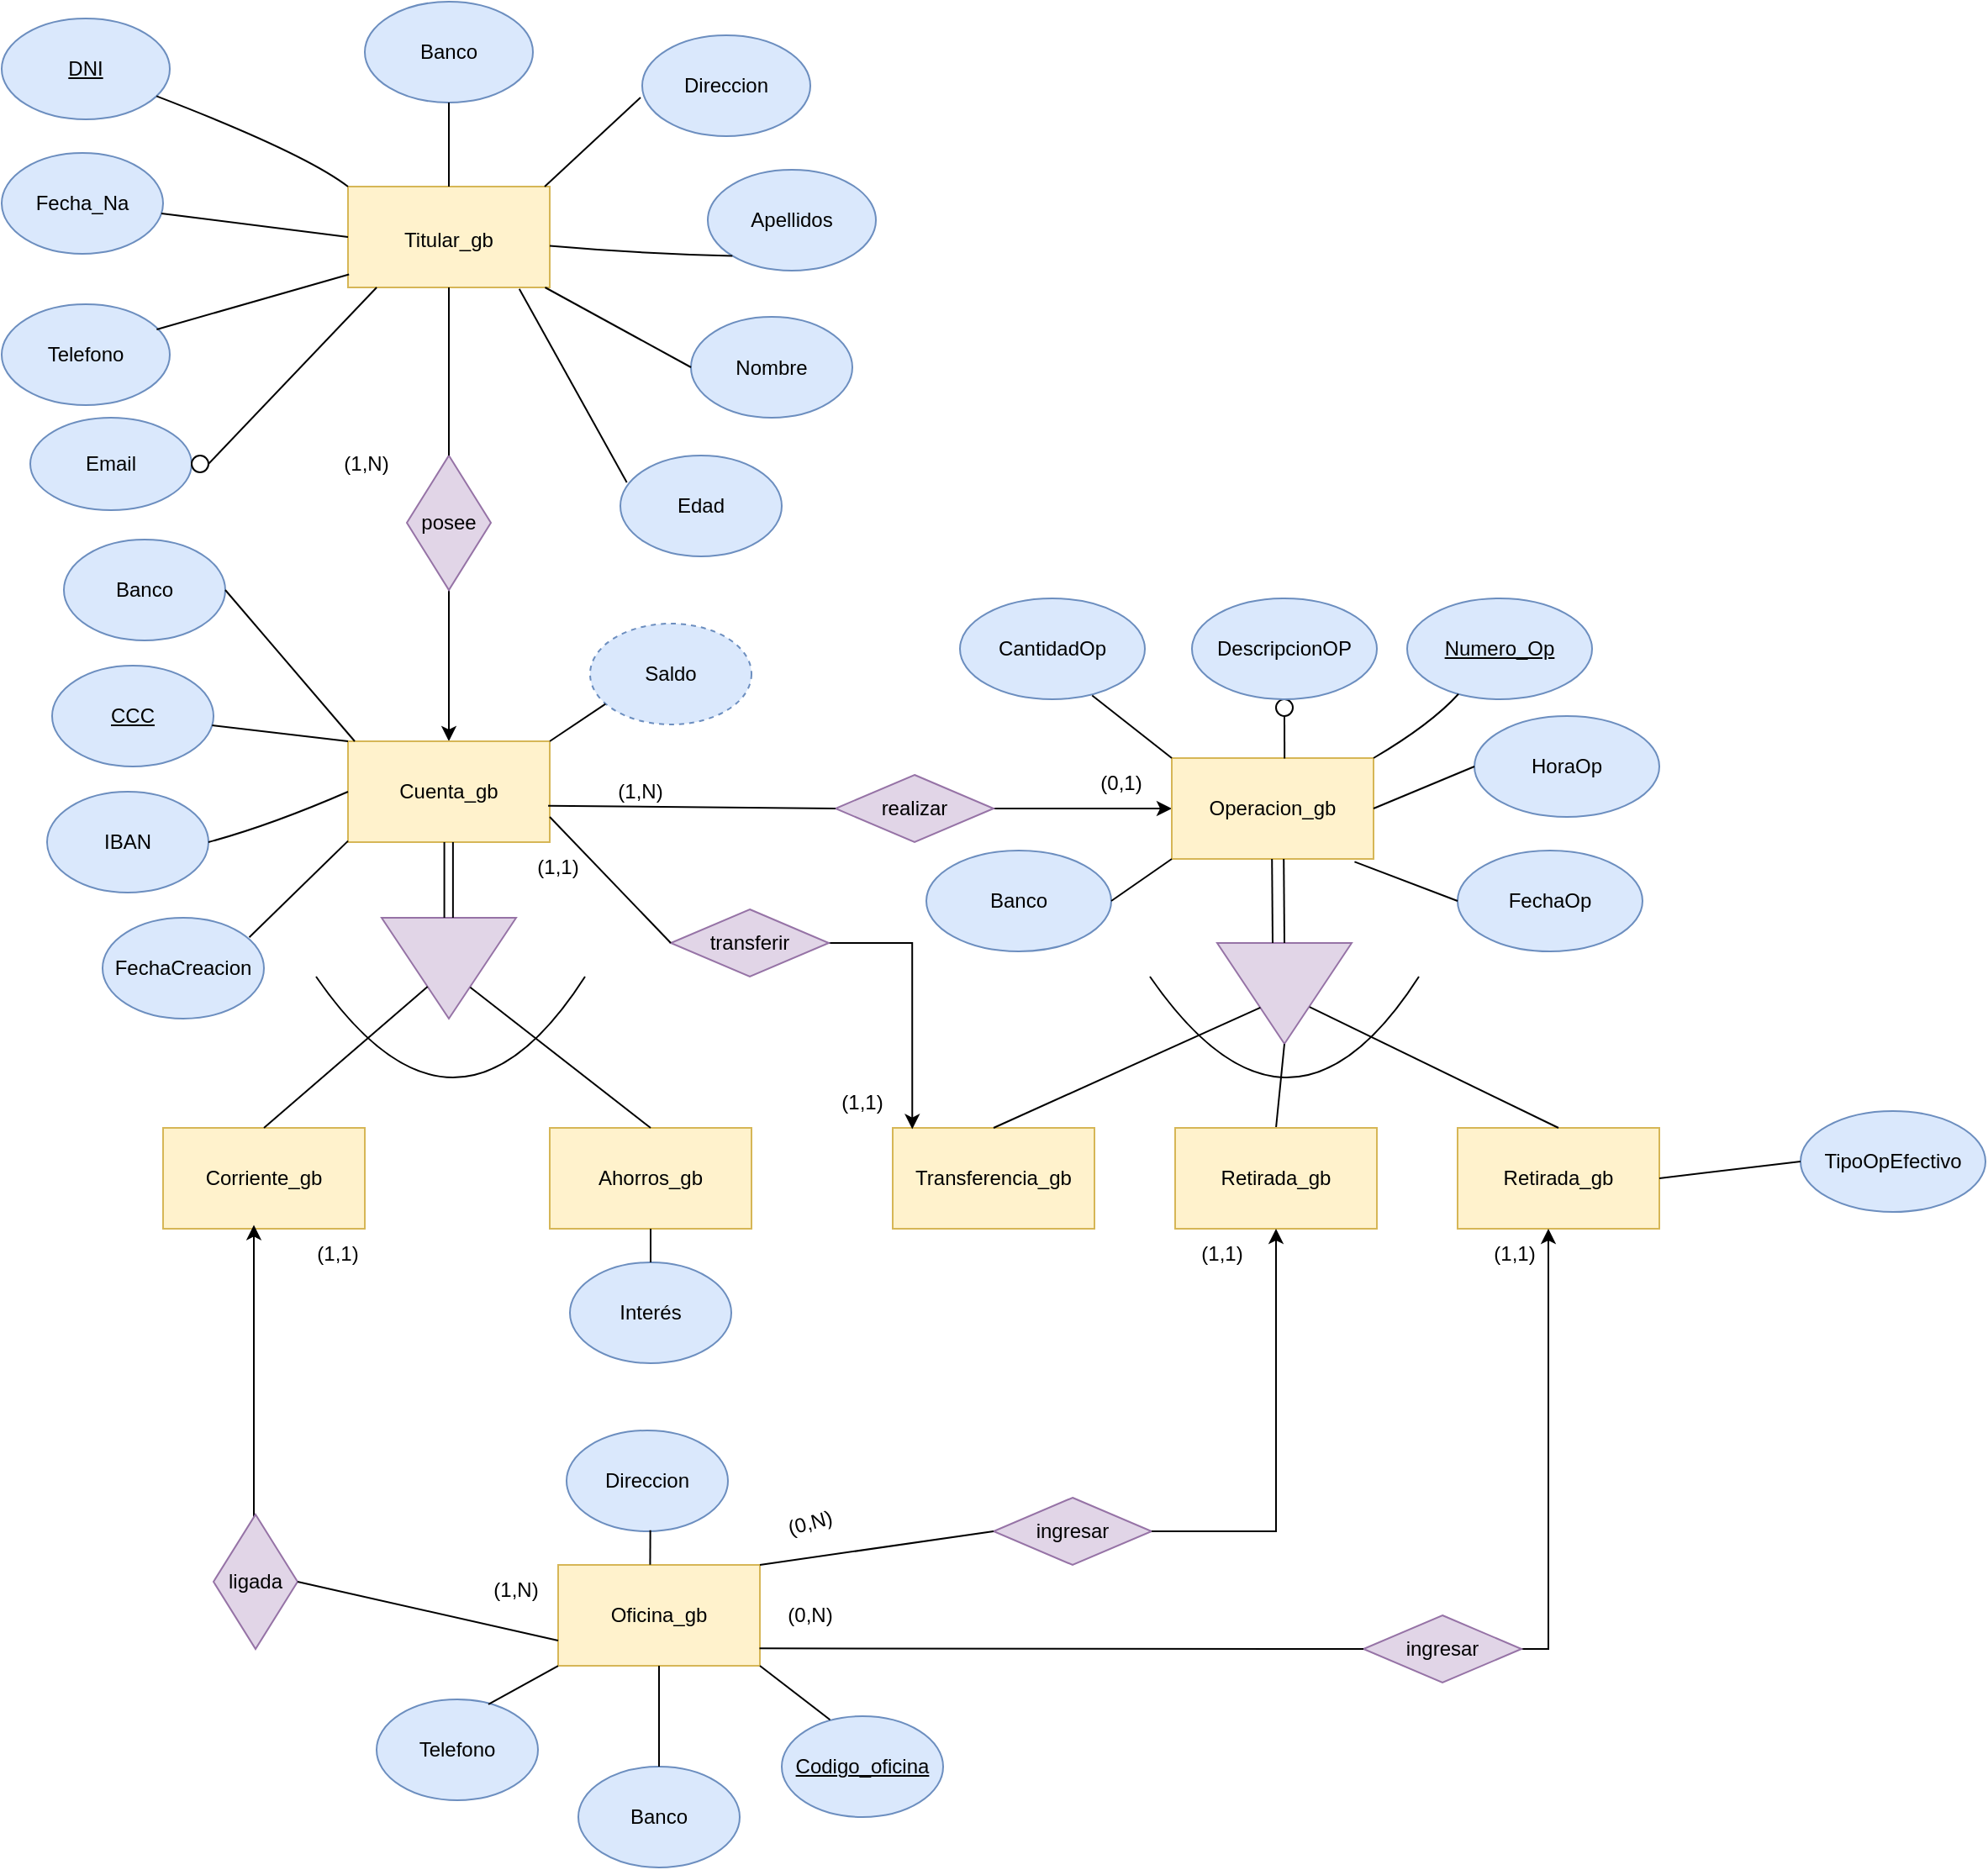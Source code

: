 <mxfile version="24.2.2" type="google">
  <diagram name="Página-1" id="1pW0JB8cZRai4Zzz81NT">
    <mxGraphModel grid="1" page="1" gridSize="10" guides="1" tooltips="1" connect="1" arrows="1" fold="1" pageScale="1" pageWidth="827" pageHeight="1169" math="0" shadow="0">
      <root>
        <mxCell id="0" />
        <mxCell id="1" parent="0" />
        <mxCell id="bKr06q9Ef_WUkyZHdANg-2" value="&lt;u&gt;DNI&lt;/u&gt;" style="ellipse;whiteSpace=wrap;html=1;fillColor=#dae8fc;strokeColor=#6c8ebf;" vertex="1" parent="1">
          <mxGeometry x="60" y="60" width="100" height="60" as="geometry" />
        </mxCell>
        <mxCell id="bKr06q9Ef_WUkyZHdANg-3" value="Nombre" style="ellipse;whiteSpace=wrap;html=1;fillColor=#dae8fc;strokeColor=#6c8ebf;" vertex="1" parent="1">
          <mxGeometry x="470" y="237.5" width="96" height="60" as="geometry" />
        </mxCell>
        <mxCell id="rvIpFxCoz5k588iJFZS7-1" value="&lt;font style=&quot;font-size: 12px;&quot;&gt;Titular_gb&lt;/font&gt;" style="rounded=0;whiteSpace=wrap;html=1;fontSize=16;fillColor=#fff2cc;strokeColor=#d6b656;" vertex="1" parent="1">
          <mxGeometry x="266" y="160" width="120" height="60" as="geometry" />
        </mxCell>
        <mxCell id="rvIpFxCoz5k588iJFZS7-2" value="Fecha_Na" style="ellipse;whiteSpace=wrap;html=1;fillColor=#dae8fc;strokeColor=#6c8ebf;" vertex="1" parent="1">
          <mxGeometry x="60" y="140" width="96" height="60" as="geometry" />
        </mxCell>
        <mxCell id="rvIpFxCoz5k588iJFZS7-7" value="" style="endArrow=none;html=1;rounded=0;fontSize=12;curved=1;startSize=8;endSize=8;exitX=0;exitY=0;exitDx=0;exitDy=0;" edge="1" parent="1" source="rvIpFxCoz5k588iJFZS7-1" target="bKr06q9Ef_WUkyZHdANg-2">
          <mxGeometry width="50" height="50" relative="1" as="geometry">
            <mxPoint x="226" y="230" as="sourcePoint" />
            <mxPoint x="276" y="180" as="targetPoint" />
            <Array as="points">
              <mxPoint x="240" y="140" />
            </Array>
          </mxGeometry>
        </mxCell>
        <mxCell id="rvIpFxCoz5k588iJFZS7-9" value="" style="endArrow=none;html=1;rounded=0;fontSize=12;curved=1;startSize=8;endSize=8;exitX=0.977;exitY=1;exitDx=0;exitDy=0;entryX=0;entryY=0.5;entryDx=0;entryDy=0;exitPerimeter=0;" edge="1" parent="1" source="rvIpFxCoz5k588iJFZS7-1" target="bKr06q9Ef_WUkyZHdANg-3">
          <mxGeometry width="50" height="50" relative="1" as="geometry">
            <mxPoint x="226" y="230" as="sourcePoint" />
            <mxPoint x="276" y="180" as="targetPoint" />
          </mxGeometry>
        </mxCell>
        <mxCell id="rvIpFxCoz5k588iJFZS7-11" value="" style="endArrow=none;html=1;rounded=0;fontSize=12;curved=1;startSize=8;endSize=8;entryX=0;entryY=0.5;entryDx=0;entryDy=0;" edge="1" parent="1" source="rvIpFxCoz5k588iJFZS7-2" target="rvIpFxCoz5k588iJFZS7-1">
          <mxGeometry width="50" height="50" relative="1" as="geometry">
            <mxPoint x="226" y="230" as="sourcePoint" />
            <mxPoint x="276" y="180" as="targetPoint" />
          </mxGeometry>
        </mxCell>
        <mxCell id="rvIpFxCoz5k588iJFZS7-12" value="Telefono" style="ellipse;whiteSpace=wrap;html=1;fillColor=#dae8fc;strokeColor=#6c8ebf;" vertex="1" parent="1">
          <mxGeometry x="60" y="230" width="100" height="60" as="geometry" />
        </mxCell>
        <mxCell id="qpV3_4GGugtIB20aFJir-35" value="" style="edgeStyle=orthogonalEdgeStyle;rounded=0;orthogonalLoop=1;jettySize=auto;html=1;" edge="1" parent="1" source="bKr06q9Ef_WUkyZHdANg-11" target="bKr06q9Ef_WUkyZHdANg-14">
          <mxGeometry relative="1" as="geometry" />
        </mxCell>
        <mxCell id="bKr06q9Ef_WUkyZHdANg-11" value="posee" style="rhombus;whiteSpace=wrap;html=1;fillColor=#e1d5e7;strokeColor=#9673a6;" vertex="1" parent="1">
          <mxGeometry x="301" y="320" width="50" height="80" as="geometry" />
        </mxCell>
        <mxCell id="rvIpFxCoz5k588iJFZS7-14" value="" style="endArrow=none;html=1;rounded=0;fontSize=12;curved=1;startSize=8;endSize=8;entryX=0.5;entryY=1;entryDx=0;entryDy=0;exitX=0.5;exitY=0;exitDx=0;exitDy=0;" edge="1" parent="1" source="bKr06q9Ef_WUkyZHdANg-11" target="rvIpFxCoz5k588iJFZS7-1">
          <mxGeometry width="50" height="50" relative="1" as="geometry">
            <mxPoint x="276" y="305" as="sourcePoint" />
            <mxPoint x="326" y="255" as="targetPoint" />
          </mxGeometry>
        </mxCell>
        <mxCell id="bKr06q9Ef_WUkyZHdANg-13" value="(1,N)" style="text;html=1;strokeColor=none;fillColor=none;align=center;verticalAlign=middle;whiteSpace=wrap;rounded=0;" vertex="1" parent="1">
          <mxGeometry x="247" y="310" width="60" height="30" as="geometry" />
        </mxCell>
        <mxCell id="rvIpFxCoz5k588iJFZS7-15" value="" style="endArrow=none;html=1;rounded=0;fontSize=12;curved=1;startSize=8;endSize=8;entryX=0.922;entryY=0.25;entryDx=0;entryDy=0;exitX=0.005;exitY=0.871;exitDx=0;exitDy=0;entryPerimeter=0;exitPerimeter=0;" edge="1" parent="1" source="rvIpFxCoz5k588iJFZS7-1" target="rvIpFxCoz5k588iJFZS7-12">
          <mxGeometry width="50" height="50" relative="1" as="geometry">
            <mxPoint x="296" y="200" as="sourcePoint" />
            <mxPoint x="346" y="150" as="targetPoint" />
          </mxGeometry>
        </mxCell>
        <mxCell id="bKr06q9Ef_WUkyZHdANg-14" value="Cuenta_gb" style="rounded=0;whiteSpace=wrap;html=1;fillColor=#fff2cc;strokeColor=#d6b656;" vertex="1" parent="1">
          <mxGeometry x="266" y="490" width="120" height="60" as="geometry" />
        </mxCell>
        <mxCell id="bKr06q9Ef_WUkyZHdANg-21" value="FechaCreacion" style="ellipse;whiteSpace=wrap;html=1;fillColor=#dae8fc;strokeColor=#6c8ebf;" vertex="1" parent="1">
          <mxGeometry x="120" y="595" width="96" height="60" as="geometry" />
        </mxCell>
        <mxCell id="bKr06q9Ef_WUkyZHdANg-22" value="&lt;u&gt;CCC&lt;/u&gt;" style="ellipse;whiteSpace=wrap;html=1;fillColor=#dae8fc;strokeColor=#6c8ebf;" vertex="1" parent="1">
          <mxGeometry x="90" y="445" width="96" height="60" as="geometry" />
        </mxCell>
        <mxCell id="bKr06q9Ef_WUkyZHdANg-24" value="Saldo" style="ellipse;whiteSpace=wrap;html=1;fillColor=#dae8fc;strokeColor=#6c8ebf;dashed=1;" vertex="1" parent="1">
          <mxGeometry x="410" y="420" width="96" height="60" as="geometry" />
        </mxCell>
        <mxCell id="bKr06q9Ef_WUkyZHdANg-26" value="" style="endArrow=none;html=1;rounded=0;fontSize=12;curved=1;startSize=8;endSize=8;exitX=0;exitY=0;exitDx=0;exitDy=0;" edge="1" parent="1" source="bKr06q9Ef_WUkyZHdANg-14" target="bKr06q9Ef_WUkyZHdANg-22">
          <mxGeometry width="50" height="50" relative="1" as="geometry">
            <mxPoint x="243.0" y="500" as="sourcePoint" />
            <mxPoint x="204" y="470" as="targetPoint" />
          </mxGeometry>
        </mxCell>
        <mxCell id="bKr06q9Ef_WUkyZHdANg-27" value="" style="endArrow=none;html=1;rounded=0;fontSize=12;curved=1;startSize=8;endSize=8;exitX=0;exitY=0.5;exitDx=0;exitDy=0;entryX=0.909;entryY=0.193;entryDx=0;entryDy=0;entryPerimeter=0;" edge="1" parent="1" target="bKr06q9Ef_WUkyZHdANg-21">
          <mxGeometry width="50" height="50" relative="1" as="geometry">
            <mxPoint x="266" y="549.31" as="sourcePoint" />
            <mxPoint x="216" y="570" as="targetPoint" />
          </mxGeometry>
        </mxCell>
        <mxCell id="bKr06q9Ef_WUkyZHdANg-31" value="" style="endArrow=none;html=1;rounded=0;fontSize=12;curved=1;startSize=8;endSize=8;entryX=0.095;entryY=0.797;entryDx=0;entryDy=0;exitX=1;exitY=0;exitDx=0;exitDy=0;entryPerimeter=0;" edge="1" parent="1" source="bKr06q9Ef_WUkyZHdANg-14" target="bKr06q9Ef_WUkyZHdANg-24">
          <mxGeometry width="50" height="50" relative="1" as="geometry">
            <mxPoint x="383" y="500" as="sourcePoint" />
            <mxPoint x="400" y="451" as="targetPoint" />
          </mxGeometry>
        </mxCell>
        <mxCell id="bKr06q9Ef_WUkyZHdANg-34" value="" style="triangle;whiteSpace=wrap;html=1;rotation=90;fillColor=#e1d5e7;strokeColor=#9673a6;" vertex="1" parent="1">
          <mxGeometry x="296" y="585" width="60" height="80" as="geometry" />
        </mxCell>
        <mxCell id="bKr06q9Ef_WUkyZHdANg-35" value="" style="endArrow=none;html=1;rounded=0;fontSize=12;curved=1;startSize=8;endSize=8;entryX=0;entryY=0.5;entryDx=0;entryDy=0;exitX=0.5;exitY=1;exitDx=0;exitDy=0;" edge="1" parent="1">
          <mxGeometry width="50" height="50" relative="1" as="geometry">
            <mxPoint x="323.29" y="550" as="sourcePoint" />
            <mxPoint x="323.29" y="595.0" as="targetPoint" />
          </mxGeometry>
        </mxCell>
        <mxCell id="rvIpFxCoz5k588iJFZS7-24" value="" style="endArrow=none;html=1;rounded=0;fontSize=12;curved=1;startSize=8;endSize=8;" edge="1" parent="1">
          <mxGeometry relative="1" as="geometry">
            <mxPoint x="247" y="630" as="sourcePoint" />
            <mxPoint x="407" y="630" as="targetPoint" />
            <Array as="points">
              <mxPoint x="330" y="750" />
            </Array>
          </mxGeometry>
        </mxCell>
        <mxCell id="rvIpFxCoz5k588iJFZS7-26" value="Ahorros_gb" style="rounded=0;whiteSpace=wrap;html=1;fillColor=#fff2cc;strokeColor=#d6b656;" vertex="1" parent="1">
          <mxGeometry x="386" y="720" width="120" height="60" as="geometry" />
        </mxCell>
        <mxCell id="rvIpFxCoz5k588iJFZS7-27" value="Corriente_gb" style="rounded=0;whiteSpace=wrap;html=1;fillColor=#fff2cc;strokeColor=#d6b656;" vertex="1" parent="1">
          <mxGeometry x="156" y="720" width="120" height="60" as="geometry" />
        </mxCell>
        <mxCell id="rvIpFxCoz5k588iJFZS7-29" value="" style="endArrow=none;html=1;rounded=0;fontSize=12;curved=1;startSize=8;endSize=8;entryX=0.69;entryY=0.341;entryDx=0;entryDy=0;entryPerimeter=0;exitX=0.5;exitY=0;exitDx=0;exitDy=0;" edge="1" parent="1" source="rvIpFxCoz5k588iJFZS7-26" target="bKr06q9Ef_WUkyZHdANg-34">
          <mxGeometry width="50" height="50" relative="1" as="geometry">
            <mxPoint x="326" y="830" as="sourcePoint" />
            <mxPoint x="376" y="780" as="targetPoint" />
          </mxGeometry>
        </mxCell>
        <mxCell id="zfHz6UxXhRjmonSqy_AR-10" style="edgeStyle=orthogonalEdgeStyle;rounded=0;orthogonalLoop=1;jettySize=auto;html=1;exitX=1;exitY=0.5;exitDx=0;exitDy=0;" edge="1" parent="1" source="zfHz6UxXhRjmonSqy_AR-1" target="zfHz6UxXhRjmonSqy_AR-3">
          <mxGeometry relative="1" as="geometry" />
        </mxCell>
        <mxCell id="zfHz6UxXhRjmonSqy_AR-1" value="realizar" style="rhombus;whiteSpace=wrap;html=1;fillColor=#e1d5e7;strokeColor=#9673a6;rotation=0;" vertex="1" parent="1">
          <mxGeometry x="556" y="510" width="94" height="40" as="geometry" />
        </mxCell>
        <mxCell id="zfHz6UxXhRjmonSqy_AR-2" value="" style="endArrow=none;html=1;rounded=0;fontSize=12;curved=1;startSize=8;endSize=8;entryX=0;entryY=0.5;entryDx=0;entryDy=0;exitX=0.992;exitY=0.639;exitDx=0;exitDy=0;exitPerimeter=0;" edge="1" parent="1" source="bKr06q9Ef_WUkyZHdANg-14" target="zfHz6UxXhRjmonSqy_AR-1">
          <mxGeometry width="50" height="50" relative="1" as="geometry">
            <mxPoint x="396" y="530" as="sourcePoint" />
            <mxPoint x="456" y="470" as="targetPoint" />
          </mxGeometry>
        </mxCell>
        <mxCell id="zfHz6UxXhRjmonSqy_AR-3" value="Operacion_gb" style="rounded=0;whiteSpace=wrap;html=1;fillColor=#fff2cc;strokeColor=#d6b656;" vertex="1" parent="1">
          <mxGeometry x="756" y="500" width="120" height="60" as="geometry" />
        </mxCell>
        <mxCell id="rvIpFxCoz5k588iJFZS7-32" value="" style="endArrow=none;html=1;rounded=0;fontSize=12;curved=1;startSize=8;endSize=8;exitX=0;exitY=0.5;exitDx=0;exitDy=0;" edge="1" parent="1">
          <mxGeometry width="50" height="50" relative="1" as="geometry">
            <mxPoint x="328.44" y="595.0" as="sourcePoint" />
            <mxPoint x="328.44" y="550" as="targetPoint" />
          </mxGeometry>
        </mxCell>
        <mxCell id="zfHz6UxXhRjmonSqy_AR-8" value="(1,N)" style="text;html=1;strokeColor=none;fillColor=none;align=center;verticalAlign=middle;whiteSpace=wrap;rounded=0;" vertex="1" parent="1">
          <mxGeometry x="410" y="505" width="60" height="30" as="geometry" />
        </mxCell>
        <mxCell id="zfHz6UxXhRjmonSqy_AR-9" value="(0,1)" style="text;html=1;strokeColor=none;fillColor=none;align=center;verticalAlign=middle;whiteSpace=wrap;rounded=0;" vertex="1" parent="1">
          <mxGeometry x="696" y="500" width="60" height="30" as="geometry" />
        </mxCell>
        <mxCell id="rvIpFxCoz5k588iJFZS7-30" value="" style="endArrow=none;html=1;rounded=0;fontSize=12;curved=1;startSize=8;endSize=8;exitX=0.5;exitY=0;exitDx=0;exitDy=0;" edge="1" parent="1" source="rvIpFxCoz5k588iJFZS7-27" target="bKr06q9Ef_WUkyZHdANg-34">
          <mxGeometry width="50" height="50" relative="1" as="geometry">
            <mxPoint x="236" y="720" as="sourcePoint" />
            <mxPoint x="286" y="670" as="targetPoint" />
          </mxGeometry>
        </mxCell>
        <mxCell id="zfHz6UxXhRjmonSqy_AR-12" value="&lt;u&gt;Numero_Op&lt;/u&gt;" style="ellipse;whiteSpace=wrap;html=1;fillColor=#dae8fc;strokeColor=#6c8ebf;" vertex="1" parent="1">
          <mxGeometry x="896" y="405" width="110" height="60" as="geometry" />
        </mxCell>
        <mxCell id="rvIpFxCoz5k588iJFZS7-36" value="Oficina_gb" style="rounded=0;whiteSpace=wrap;html=1;fillColor=#fff2cc;strokeColor=#d6b656;" vertex="1" parent="1">
          <mxGeometry x="391" y="980" width="120" height="60" as="geometry" />
        </mxCell>
        <mxCell id="qpV3_4GGugtIB20aFJir-42" value="" style="edgeStyle=orthogonalEdgeStyle;rounded=0;orthogonalLoop=1;jettySize=auto;html=1;entryX=0.442;entryY=0.961;entryDx=0;entryDy=0;entryPerimeter=0;" edge="1" parent="1">
          <mxGeometry relative="1" as="geometry">
            <mxPoint x="211" y="950" as="sourcePoint" />
            <mxPoint x="209.04" y="777.66" as="targetPoint" />
            <Array as="points">
              <mxPoint x="211" y="951" />
              <mxPoint x="210" y="951" />
              <mxPoint x="210" y="778" />
            </Array>
          </mxGeometry>
        </mxCell>
        <mxCell id="rvIpFxCoz5k588iJFZS7-37" value="ligada" style="rhombus;whiteSpace=wrap;html=1;fillColor=#e1d5e7;strokeColor=#9673a6;" vertex="1" parent="1">
          <mxGeometry x="186" y="950" width="50" height="80" as="geometry" />
        </mxCell>
        <mxCell id="zfHz6UxXhRjmonSqy_AR-13" value="" style="triangle;whiteSpace=wrap;html=1;rotation=90;fillColor=#e1d5e7;strokeColor=#9673a6;" vertex="1" parent="1">
          <mxGeometry x="793" y="600" width="60" height="80" as="geometry" />
        </mxCell>
        <mxCell id="zfHz6UxXhRjmonSqy_AR-14" value="" style="endArrow=none;html=1;rounded=0;fontSize=12;curved=1;startSize=8;endSize=8;entryX=0;entryY=0.5;entryDx=0;entryDy=0;exitX=0.5;exitY=1;exitDx=0;exitDy=0;" edge="1" parent="1" target="zfHz6UxXhRjmonSqy_AR-13">
          <mxGeometry width="50" height="50" relative="1" as="geometry">
            <mxPoint x="822.6" y="560" as="sourcePoint" />
            <mxPoint x="822.6" y="605.0" as="targetPoint" />
          </mxGeometry>
        </mxCell>
        <mxCell id="zfHz6UxXhRjmonSqy_AR-19" value="(1,1)" style="text;html=1;strokeColor=none;fillColor=none;align=center;verticalAlign=middle;whiteSpace=wrap;rounded=0;" vertex="1" parent="1">
          <mxGeometry x="230" y="780" width="60" height="30" as="geometry" />
        </mxCell>
        <mxCell id="zfHz6UxXhRjmonSqy_AR-20" value="(1,N)" style="text;html=1;strokeColor=none;fillColor=none;align=center;verticalAlign=middle;whiteSpace=wrap;rounded=0;" vertex="1" parent="1">
          <mxGeometry x="336" y="980" width="60" height="30" as="geometry" />
        </mxCell>
        <mxCell id="zfHz6UxXhRjmonSqy_AR-21" value="" style="endArrow=none;html=1;rounded=0;fontSize=12;curved=1;startSize=8;endSize=8;" edge="1" parent="1">
          <mxGeometry relative="1" as="geometry">
            <mxPoint x="743" y="630" as="sourcePoint" />
            <mxPoint x="903" y="630" as="targetPoint" />
            <Array as="points">
              <mxPoint x="826" y="750" />
            </Array>
          </mxGeometry>
        </mxCell>
        <mxCell id="zfHz6UxXhRjmonSqy_AR-22" value="" style="endArrow=none;html=1;rounded=0;fontSize=12;curved=1;startSize=8;endSize=8;" edge="1" parent="1">
          <mxGeometry width="50" height="50" relative="1" as="geometry">
            <mxPoint x="816" y="610" as="sourcePoint" />
            <mxPoint x="815.6" y="560" as="targetPoint" />
          </mxGeometry>
        </mxCell>
        <mxCell id="zfHz6UxXhRjmonSqy_AR-23" value="Transferencia_gb" style="rounded=0;whiteSpace=wrap;html=1;fillColor=#fff2cc;strokeColor=#d6b656;" vertex="1" parent="1">
          <mxGeometry x="590" y="720" width="120" height="60" as="geometry" />
        </mxCell>
        <mxCell id="rvIpFxCoz5k588iJFZS7-38" value="Interés" style="ellipse;whiteSpace=wrap;html=1;fillColor=#dae8fc;strokeColor=#6c8ebf;" vertex="1" parent="1">
          <mxGeometry x="398" y="800" width="96" height="60" as="geometry" />
        </mxCell>
        <mxCell id="zfHz6UxXhRjmonSqy_AR-25" value="Retirada_gb" style="rounded=0;whiteSpace=wrap;html=1;fillColor=#fff2cc;strokeColor=#d6b656;" vertex="1" parent="1">
          <mxGeometry x="926" y="720" width="120" height="60" as="geometry" />
        </mxCell>
        <mxCell id="zfHz6UxXhRjmonSqy_AR-26" value="" style="endArrow=none;html=1;rounded=0;fontSize=12;curved=1;startSize=8;endSize=8;entryX=0.635;entryY=0.313;entryDx=0;entryDy=0;entryPerimeter=0;exitX=0.5;exitY=0;exitDx=0;exitDy=0;" edge="1" parent="1" source="zfHz6UxXhRjmonSqy_AR-25" target="zfHz6UxXhRjmonSqy_AR-13">
          <mxGeometry width="50" height="50" relative="1" as="geometry">
            <mxPoint x="963" y="714" as="sourcePoint" />
            <mxPoint x="856" y="630" as="targetPoint" />
          </mxGeometry>
        </mxCell>
        <mxCell id="zfHz6UxXhRjmonSqy_AR-28" value="" style="endArrow=none;html=1;rounded=0;fontSize=12;curved=1;startSize=8;endSize=8;exitX=0.5;exitY=0;exitDx=0;exitDy=0;entryX=0.64;entryY=0.679;entryDx=0;entryDy=0;entryPerimeter=0;" edge="1" parent="1" source="zfHz6UxXhRjmonSqy_AR-23" target="zfHz6UxXhRjmonSqy_AR-13">
          <mxGeometry width="50" height="50" relative="1" as="geometry">
            <mxPoint x="694" y="740" as="sourcePoint" />
            <mxPoint x="806" y="650" as="targetPoint" />
          </mxGeometry>
        </mxCell>
        <mxCell id="zfHz6UxXhRjmonSqy_AR-29" value="FechaOp" style="ellipse;whiteSpace=wrap;html=1;fillColor=#dae8fc;strokeColor=#6c8ebf;" vertex="1" parent="1">
          <mxGeometry x="926" y="555" width="110" height="60" as="geometry" />
        </mxCell>
        <mxCell id="zfHz6UxXhRjmonSqy_AR-31" value="CantidadOp" style="ellipse;whiteSpace=wrap;html=1;fillColor=#dae8fc;strokeColor=#6c8ebf;" vertex="1" parent="1">
          <mxGeometry x="630" y="405" width="110" height="60" as="geometry" />
        </mxCell>
        <mxCell id="vLUkGIxoHl5PbH9glW4K-2" value="" style="endArrow=none;html=1;rounded=0;fontSize=12;curved=1;startSize=8;endSize=8;entryX=0.5;entryY=0;entryDx=0;entryDy=0;exitX=0.5;exitY=1;exitDx=0;exitDy=0;" edge="1" parent="1" source="rvIpFxCoz5k588iJFZS7-26" target="rvIpFxCoz5k588iJFZS7-38">
          <mxGeometry width="50" height="50" relative="1" as="geometry">
            <mxPoint x="506" y="810" as="sourcePoint" />
            <mxPoint x="396" y="800.69" as="targetPoint" />
          </mxGeometry>
        </mxCell>
        <mxCell id="zfHz6UxXhRjmonSqy_AR-33" value="" style="ellipse;whiteSpace=wrap;html=1;aspect=fixed;" vertex="1" parent="1">
          <mxGeometry x="818" y="465" width="10" height="10" as="geometry" />
        </mxCell>
        <mxCell id="rvIpFxCoz5k588iJFZS7-54" value="" style="endArrow=none;html=1;rounded=0;fontSize=12;curved=1;startSize=8;endSize=8;entryX=0.5;entryY=1;entryDx=0;entryDy=0;exitX=0.559;exitY=0.004;exitDx=0;exitDy=0;exitPerimeter=0;" edge="1" parent="1" source="zfHz6UxXhRjmonSqy_AR-3" target="zfHz6UxXhRjmonSqy_AR-33">
          <mxGeometry width="50" height="50" relative="1" as="geometry">
            <mxPoint x="786" y="520" as="sourcePoint" />
            <mxPoint x="836" y="470" as="targetPoint" />
          </mxGeometry>
        </mxCell>
        <mxCell id="zfHz6UxXhRjmonSqy_AR-32" value="DescripcionOP" style="ellipse;whiteSpace=wrap;html=1;fillColor=#dae8fc;strokeColor=#6c8ebf;" vertex="1" parent="1">
          <mxGeometry x="768" y="405" width="110" height="60" as="geometry" />
        </mxCell>
        <mxCell id="rvIpFxCoz5k588iJFZS7-55" value="" style="endArrow=none;html=1;rounded=0;fontSize=12;curved=1;startSize=8;endSize=8;exitX=1;exitY=0;exitDx=0;exitDy=0;" edge="1" parent="1" source="zfHz6UxXhRjmonSqy_AR-3" target="zfHz6UxXhRjmonSqy_AR-12">
          <mxGeometry width="50" height="50" relative="1" as="geometry">
            <mxPoint x="776" y="570" as="sourcePoint" />
            <mxPoint x="826" y="520" as="targetPoint" />
            <Array as="points">
              <mxPoint x="910" y="480" />
            </Array>
          </mxGeometry>
        </mxCell>
        <mxCell id="qpV3_4GGugtIB20aFJir-47" value="" style="edgeStyle=orthogonalEdgeStyle;rounded=0;orthogonalLoop=1;jettySize=auto;html=1;entryX=0.097;entryY=0.013;entryDx=0;entryDy=0;entryPerimeter=0;" edge="1" parent="1" source="zfHz6UxXhRjmonSqy_AR-40" target="zfHz6UxXhRjmonSqy_AR-23">
          <mxGeometry relative="1" as="geometry">
            <mxPoint x="619" y="610" as="targetPoint" />
          </mxGeometry>
        </mxCell>
        <mxCell id="zfHz6UxXhRjmonSqy_AR-40" value="transferir" style="rhombus;whiteSpace=wrap;html=1;fillColor=#e1d5e7;strokeColor=#9673a6;rotation=0;" vertex="1" parent="1">
          <mxGeometry x="458" y="590" width="94" height="40" as="geometry" />
        </mxCell>
        <mxCell id="rvIpFxCoz5k588iJFZS7-53" value="" style="endArrow=none;html=1;rounded=0;fontSize=12;curved=1;startSize=8;endSize=8;exitX=0;exitY=0;exitDx=0;exitDy=0;entryX=0.715;entryY=0.962;entryDx=0;entryDy=0;entryPerimeter=0;" edge="1" parent="1" source="zfHz6UxXhRjmonSqy_AR-3" target="zfHz6UxXhRjmonSqy_AR-31">
          <mxGeometry width="50" height="50" relative="1" as="geometry">
            <mxPoint x="876" y="510" as="sourcePoint" />
            <mxPoint x="736" y="470" as="targetPoint" />
          </mxGeometry>
        </mxCell>
        <mxCell id="zfHz6UxXhRjmonSqy_AR-45" value="(1,1)" style="text;html=1;strokeColor=none;fillColor=none;align=center;verticalAlign=middle;whiteSpace=wrap;rounded=0;" vertex="1" parent="1">
          <mxGeometry x="542" y="690" width="60" height="30" as="geometry" />
        </mxCell>
        <mxCell id="zfHz6UxXhRjmonSqy_AR-46" value="(1,1)" style="text;html=1;strokeColor=none;fillColor=none;align=center;verticalAlign=middle;whiteSpace=wrap;rounded=0;" vertex="1" parent="1">
          <mxGeometry x="361" y="550" width="60" height="30" as="geometry" />
        </mxCell>
        <mxCell id="rvIpFxCoz5k588iJFZS7-56" value="" style="endArrow=none;html=1;rounded=0;fontSize=12;curved=1;startSize=8;endSize=8;exitX=0.906;exitY=1.028;exitDx=0;exitDy=0;entryX=0;entryY=0.5;entryDx=0;entryDy=0;exitPerimeter=0;" edge="1" parent="1" source="zfHz6UxXhRjmonSqy_AR-3" target="zfHz6UxXhRjmonSqy_AR-29">
          <mxGeometry width="50" height="50" relative="1" as="geometry">
            <mxPoint x="826" y="650" as="sourcePoint" />
            <mxPoint x="876" y="600" as="targetPoint" />
          </mxGeometry>
        </mxCell>
        <mxCell id="rvIpFxCoz5k588iJFZS7-58" value="&lt;u&gt;Codigo_oficina&lt;/u&gt;" style="ellipse;whiteSpace=wrap;html=1;fillColor=#dae8fc;strokeColor=#6c8ebf;" vertex="1" parent="1">
          <mxGeometry x="524" y="1070" width="96" height="60" as="geometry" />
        </mxCell>
        <mxCell id="rvIpFxCoz5k588iJFZS7-59" value="Direccion" style="ellipse;whiteSpace=wrap;html=1;fillColor=#dae8fc;strokeColor=#6c8ebf;" vertex="1" parent="1">
          <mxGeometry x="396" y="900" width="96" height="60" as="geometry" />
        </mxCell>
        <mxCell id="rvIpFxCoz5k588iJFZS7-60" value="Telefono" style="ellipse;whiteSpace=wrap;html=1;fillColor=#dae8fc;strokeColor=#6c8ebf;" vertex="1" parent="1">
          <mxGeometry x="283" y="1060" width="96" height="60" as="geometry" />
        </mxCell>
        <mxCell id="rvIpFxCoz5k588iJFZS7-61" value="" style="endArrow=none;html=1;rounded=0;fontSize=12;curved=1;startSize=8;endSize=8;exitX=0.519;exitY=0.99;exitDx=0;exitDy=0;exitPerimeter=0;entryX=0.456;entryY=-0.002;entryDx=0;entryDy=0;entryPerimeter=0;" edge="1" parent="1" source="rvIpFxCoz5k588iJFZS7-59" target="rvIpFxCoz5k588iJFZS7-36">
          <mxGeometry width="50" height="50" relative="1" as="geometry">
            <mxPoint x="486" y="970" as="sourcePoint" />
            <mxPoint x="536" y="920" as="targetPoint" />
          </mxGeometry>
        </mxCell>
        <mxCell id="rvIpFxCoz5k588iJFZS7-62" value="" style="endArrow=none;html=1;rounded=0;fontSize=12;curved=1;startSize=8;endSize=8;exitX=0.693;exitY=0.049;exitDx=0;exitDy=0;entryX=0;entryY=1;entryDx=0;entryDy=0;exitPerimeter=0;" edge="1" parent="1" source="rvIpFxCoz5k588iJFZS7-60" target="rvIpFxCoz5k588iJFZS7-36">
          <mxGeometry width="50" height="50" relative="1" as="geometry">
            <mxPoint x="486" y="970" as="sourcePoint" />
            <mxPoint x="536" y="920" as="targetPoint" />
          </mxGeometry>
        </mxCell>
        <mxCell id="rvIpFxCoz5k588iJFZS7-63" value="" style="endArrow=none;html=1;rounded=0;fontSize=12;curved=1;startSize=8;endSize=8;exitX=1;exitY=1;exitDx=0;exitDy=0;entryX=0.299;entryY=0.035;entryDx=0;entryDy=0;entryPerimeter=0;" edge="1" parent="1" source="rvIpFxCoz5k588iJFZS7-36" target="rvIpFxCoz5k588iJFZS7-58">
          <mxGeometry width="50" height="50" relative="1" as="geometry">
            <mxPoint x="486" y="970" as="sourcePoint" />
            <mxPoint x="536" y="920" as="targetPoint" />
          </mxGeometry>
        </mxCell>
        <mxCell id="vLUkGIxoHl5PbH9glW4K-3" value="" style="endArrow=none;html=1;rounded=0;entryX=0;entryY=0.5;entryDx=0;entryDy=0;exitX=1;exitY=0.75;exitDx=0;exitDy=0;" edge="1" parent="1" source="bKr06q9Ef_WUkyZHdANg-14" target="zfHz6UxXhRjmonSqy_AR-40">
          <mxGeometry width="50" height="50" relative="1" as="geometry">
            <mxPoint x="602" y="720" as="sourcePoint" />
            <mxPoint x="564.0" y="610.0" as="targetPoint" />
            <Array as="points" />
          </mxGeometry>
        </mxCell>
        <mxCell id="tJMTBSmvhQHjGnVIWkKz-9" style="edgeStyle=orthogonalEdgeStyle;rounded=0;orthogonalLoop=1;jettySize=auto;html=1;exitX=1;exitY=0.5;exitDx=0;exitDy=0;" edge="1" parent="1" source="tJMTBSmvhQHjGnVIWkKz-4">
          <mxGeometry relative="1" as="geometry">
            <mxPoint x="980" y="780" as="targetPoint" />
            <Array as="points">
              <mxPoint x="980" y="1030" />
            </Array>
          </mxGeometry>
        </mxCell>
        <mxCell id="tJMTBSmvhQHjGnVIWkKz-4" value="ingresar" style="rhombus;whiteSpace=wrap;html=1;fillColor=#e1d5e7;strokeColor=#9673a6;rotation=0;" vertex="1" parent="1">
          <mxGeometry x="870" y="1010" width="94" height="40" as="geometry" />
        </mxCell>
        <mxCell id="tJMTBSmvhQHjGnVIWkKz-8" value="" style="endArrow=none;html=1;rounded=0;fontSize=12;curved=1;startSize=8;endSize=8;entryX=0;entryY=0.5;entryDx=0;entryDy=0;exitX=0.998;exitY=0.828;exitDx=0;exitDy=0;exitPerimeter=0;" edge="1" parent="1" source="rvIpFxCoz5k588iJFZS7-36" target="tJMTBSmvhQHjGnVIWkKz-4">
          <mxGeometry width="50" height="50" relative="1" as="geometry">
            <mxPoint x="527.5" y="1035" as="sourcePoint" />
            <mxPoint x="900" y="1030" as="targetPoint" />
          </mxGeometry>
        </mxCell>
        <mxCell id="tJMTBSmvhQHjGnVIWkKz-12" value="(0,N)" style="text;html=1;strokeColor=none;fillColor=none;align=center;verticalAlign=middle;whiteSpace=wrap;rounded=0;" vertex="1" parent="1">
          <mxGeometry x="511" y="995" width="60" height="30" as="geometry" />
        </mxCell>
        <mxCell id="tJMTBSmvhQHjGnVIWkKz-13" value="(1,1)" style="text;html=1;strokeColor=none;fillColor=none;align=center;verticalAlign=middle;whiteSpace=wrap;rounded=0;" vertex="1" parent="1">
          <mxGeometry x="930" y="780" width="60" height="30" as="geometry" />
        </mxCell>
        <mxCell id="qpV3_4GGugtIB20aFJir-33" value="Apellidos" style="ellipse;whiteSpace=wrap;html=1;fillColor=#dae8fc;strokeColor=#6c8ebf;" vertex="1" parent="1">
          <mxGeometry x="480" y="150" width="100" height="60" as="geometry" />
        </mxCell>
        <mxCell id="qpV3_4GGugtIB20aFJir-34" value="" style="endArrow=none;html=1;rounded=0;fontSize=12;curved=1;startSize=8;endSize=8;exitX=0;exitY=1;exitDx=0;exitDy=0;" edge="1" parent="1" source="qpV3_4GGugtIB20aFJir-33" target="rvIpFxCoz5k588iJFZS7-1">
          <mxGeometry width="50" height="50" relative="1" as="geometry">
            <mxPoint x="476" y="133" as="sourcePoint" />
            <mxPoint x="396" y="170" as="targetPoint" />
            <Array as="points">
              <mxPoint x="440" y="200" />
            </Array>
          </mxGeometry>
        </mxCell>
        <mxCell id="qpV3_4GGugtIB20aFJir-37" value="HoraOp" style="ellipse;whiteSpace=wrap;html=1;fillColor=#dae8fc;strokeColor=#6c8ebf;" vertex="1" parent="1">
          <mxGeometry x="936" y="475" width="110" height="60" as="geometry" />
        </mxCell>
        <mxCell id="qpV3_4GGugtIB20aFJir-38" value="" style="endArrow=none;html=1;rounded=0;fontSize=12;curved=1;startSize=8;endSize=8;exitX=1;exitY=0.5;exitDx=0;exitDy=0;entryX=0;entryY=0.5;entryDx=0;entryDy=0;" edge="1" parent="1" source="zfHz6UxXhRjmonSqy_AR-3" target="qpV3_4GGugtIB20aFJir-37">
          <mxGeometry width="50" height="50" relative="1" as="geometry">
            <mxPoint x="886" y="510" as="sourcePoint" />
            <mxPoint x="932" y="470" as="targetPoint" />
          </mxGeometry>
        </mxCell>
        <mxCell id="qpV3_4GGugtIB20aFJir-40" value="" style="endArrow=none;html=1;rounded=0;fontSize=12;curved=1;startSize=8;endSize=8;exitX=1;exitY=0.5;exitDx=0;exitDy=0;entryX=0;entryY=0.75;entryDx=0;entryDy=0;" edge="1" parent="1" source="rvIpFxCoz5k588iJFZS7-37" target="rvIpFxCoz5k588iJFZS7-36">
          <mxGeometry width="50" height="50" relative="1" as="geometry">
            <mxPoint x="221" y="960" as="sourcePoint" />
            <mxPoint x="221" y="790" as="targetPoint" />
          </mxGeometry>
        </mxCell>
        <mxCell id="qpV3_4GGugtIB20aFJir-43" value="TipoOpEfectivo" style="ellipse;whiteSpace=wrap;html=1;fillColor=#dae8fc;strokeColor=#6c8ebf;" vertex="1" parent="1">
          <mxGeometry x="1130" y="710" width="110" height="60" as="geometry" />
        </mxCell>
        <mxCell id="qpV3_4GGugtIB20aFJir-44" value="" style="endArrow=none;html=1;rounded=0;fontSize=12;curved=1;startSize=8;endSize=8;exitX=1;exitY=0.5;exitDx=0;exitDy=0;entryX=0;entryY=0.5;entryDx=0;entryDy=0;" edge="1" parent="1" source="zfHz6UxXhRjmonSqy_AR-25" target="qpV3_4GGugtIB20aFJir-43">
          <mxGeometry width="50" height="50" relative="1" as="geometry">
            <mxPoint x="875" y="572" as="sourcePoint" />
            <mxPoint x="936" y="595" as="targetPoint" />
          </mxGeometry>
        </mxCell>
        <mxCell id="ZBUKwEI9tCSf8lH05h1v-1" value="Email" style="ellipse;whiteSpace=wrap;html=1;fillColor=#dae8fc;strokeColor=#6c8ebf;" vertex="1" parent="1">
          <mxGeometry x="77" y="297.5" width="96" height="55" as="geometry" />
        </mxCell>
        <mxCell id="ZBUKwEI9tCSf8lH05h1v-2" value="" style="ellipse;whiteSpace=wrap;html=1;aspect=fixed;" vertex="1" parent="1">
          <mxGeometry x="173" y="320" width="10" height="10" as="geometry" />
        </mxCell>
        <mxCell id="ZBUKwEI9tCSf8lH05h1v-3" value="" style="endArrow=none;html=1;rounded=0;fontSize=12;curved=1;startSize=8;endSize=8;exitX=1;exitY=0.5;exitDx=0;exitDy=0;entryX=0.142;entryY=1;entryDx=0;entryDy=0;entryPerimeter=0;" edge="1" parent="1" source="ZBUKwEI9tCSf8lH05h1v-2" target="rvIpFxCoz5k588iJFZS7-1">
          <mxGeometry width="50" height="50" relative="1" as="geometry">
            <mxPoint x="477" y="355" as="sourcePoint" />
            <mxPoint x="247" y="325" as="targetPoint" />
          </mxGeometry>
        </mxCell>
        <mxCell id="ZBUKwEI9tCSf8lH05h1v-5" value="Edad" style="ellipse;whiteSpace=wrap;html=1;fillColor=#dae8fc;strokeColor=#6c8ebf;" vertex="1" parent="1">
          <mxGeometry x="428" y="320" width="96" height="60" as="geometry" />
        </mxCell>
        <mxCell id="ZBUKwEI9tCSf8lH05h1v-6" value="" style="endArrow=none;html=1;rounded=0;fontSize=12;curved=1;startSize=8;endSize=8;exitX=0.849;exitY=1.014;exitDx=0;exitDy=0;entryX=0.04;entryY=0.267;entryDx=0;entryDy=0;exitPerimeter=0;entryPerimeter=0;" edge="1" parent="1" source="rvIpFxCoz5k588iJFZS7-1" target="ZBUKwEI9tCSf8lH05h1v-5">
          <mxGeometry width="50" height="50" relative="1" as="geometry">
            <mxPoint x="393" y="230" as="sourcePoint" />
            <mxPoint x="534" y="230" as="targetPoint" />
          </mxGeometry>
        </mxCell>
        <mxCell id="ZBUKwEI9tCSf8lH05h1v-7" value="IBAN" style="ellipse;whiteSpace=wrap;html=1;fillColor=#dae8fc;strokeColor=#6c8ebf;" vertex="1" parent="1">
          <mxGeometry x="87" y="520" width="96" height="60" as="geometry" />
        </mxCell>
        <mxCell id="ZBUKwEI9tCSf8lH05h1v-8" value="" style="endArrow=none;html=1;rounded=0;fontSize=12;curved=1;startSize=8;endSize=8;exitX=0;exitY=0.5;exitDx=0;exitDy=0;entryX=1;entryY=0.5;entryDx=0;entryDy=0;" edge="1" parent="1" source="bKr06q9Ef_WUkyZHdANg-14" target="ZBUKwEI9tCSf8lH05h1v-7">
          <mxGeometry width="50" height="50" relative="1" as="geometry">
            <mxPoint x="276" y="500" as="sourcePoint" />
            <mxPoint x="244" y="481" as="targetPoint" />
            <Array as="points">
              <mxPoint x="220" y="540" />
            </Array>
          </mxGeometry>
        </mxCell>
        <mxCell id="GAqaH8ICiRDmpHI1RTSY-1" value="Direccion" style="ellipse;whiteSpace=wrap;html=1;fillColor=#dae8fc;strokeColor=#6c8ebf;" vertex="1" parent="1">
          <mxGeometry x="441" y="70" width="100" height="60" as="geometry" />
        </mxCell>
        <mxCell id="GAqaH8ICiRDmpHI1RTSY-3" value="" style="endArrow=none;html=1;rounded=0;fontSize=12;curved=1;startSize=8;endSize=8;exitX=-0.01;exitY=0.617;exitDx=0;exitDy=0;exitPerimeter=0;" edge="1" parent="1" source="GAqaH8ICiRDmpHI1RTSY-1">
          <mxGeometry width="50" height="50" relative="1" as="geometry">
            <mxPoint x="492" y="167" as="sourcePoint" />
            <mxPoint x="383" y="160" as="targetPoint" />
            <Array as="points" />
          </mxGeometry>
        </mxCell>
        <mxCell id="GAqaH8ICiRDmpHI1RTSY-4" value="Banco" style="ellipse;whiteSpace=wrap;html=1;fillColor=#dae8fc;strokeColor=#6c8ebf;" vertex="1" parent="1">
          <mxGeometry x="403" y="1100" width="96" height="60" as="geometry" />
        </mxCell>
        <mxCell id="GAqaH8ICiRDmpHI1RTSY-6" value="" style="endArrow=none;html=1;rounded=0;fontSize=12;curved=1;startSize=8;endSize=8;exitX=0.5;exitY=1;exitDx=0;exitDy=0;entryX=0.5;entryY=0;entryDx=0;entryDy=0;" edge="1" parent="1" source="rvIpFxCoz5k588iJFZS7-36" target="GAqaH8ICiRDmpHI1RTSY-4">
          <mxGeometry width="50" height="50" relative="1" as="geometry">
            <mxPoint x="418.5" y="1070" as="sourcePoint" />
            <mxPoint x="442.5" y="1092" as="targetPoint" />
            <Array as="points" />
          </mxGeometry>
        </mxCell>
        <mxCell id="GAqaH8ICiRDmpHI1RTSY-8" value="Banco" style="ellipse;whiteSpace=wrap;html=1;fillColor=#dae8fc;strokeColor=#6c8ebf;" vertex="1" parent="1">
          <mxGeometry x="276" y="50" width="100" height="60" as="geometry" />
        </mxCell>
        <mxCell id="GAqaH8ICiRDmpHI1RTSY-10" value="" style="endArrow=none;html=1;rounded=0;fontSize=12;curved=1;startSize=8;endSize=8;exitX=0.5;exitY=0;exitDx=0;exitDy=0;entryX=0.5;entryY=1;entryDx=0;entryDy=0;" edge="1" parent="1" source="rvIpFxCoz5k588iJFZS7-1" target="GAqaH8ICiRDmpHI1RTSY-8">
          <mxGeometry width="50" height="50" relative="1" as="geometry">
            <mxPoint x="276" y="170" as="sourcePoint" />
            <mxPoint x="230" y="127" as="targetPoint" />
            <Array as="points" />
          </mxGeometry>
        </mxCell>
        <mxCell id="GAqaH8ICiRDmpHI1RTSY-13" value="Banco" style="ellipse;whiteSpace=wrap;html=1;fillColor=#dae8fc;strokeColor=#6c8ebf;" vertex="1" parent="1">
          <mxGeometry x="610" y="555" width="110" height="60" as="geometry" />
        </mxCell>
        <mxCell id="GAqaH8ICiRDmpHI1RTSY-14" value="" style="endArrow=none;html=1;rounded=0;fontSize=12;curved=1;startSize=8;endSize=8;exitX=1;exitY=0.5;exitDx=0;exitDy=0;entryX=0;entryY=1;entryDx=0;entryDy=0;" edge="1" parent="1" source="GAqaH8ICiRDmpHI1RTSY-13" target="zfHz6UxXhRjmonSqy_AR-3">
          <mxGeometry width="50" height="50" relative="1" as="geometry">
            <mxPoint x="886" y="510" as="sourcePoint" />
            <mxPoint x="937" y="472" as="targetPoint" />
            <Array as="points" />
          </mxGeometry>
        </mxCell>
        <mxCell id="GAqaH8ICiRDmpHI1RTSY-15" value="Banco" style="ellipse;whiteSpace=wrap;html=1;fillColor=#dae8fc;strokeColor=#6c8ebf;" vertex="1" parent="1">
          <mxGeometry x="97" y="370" width="96" height="60" as="geometry" />
        </mxCell>
        <mxCell id="GAqaH8ICiRDmpHI1RTSY-16" value="" style="endArrow=none;html=1;rounded=0;fontSize=12;curved=1;startSize=8;endSize=8;entryX=1;entryY=0.5;entryDx=0;entryDy=0;" edge="1" parent="1" target="GAqaH8ICiRDmpHI1RTSY-15">
          <mxGeometry width="50" height="50" relative="1" as="geometry">
            <mxPoint x="270" y="490" as="sourcePoint" />
            <mxPoint x="193" y="405" as="targetPoint" />
            <Array as="points" />
          </mxGeometry>
        </mxCell>
        <mxCell id="GAqaH8ICiRDmpHI1RTSY-17" value="" style="endArrow=none;html=1;rounded=0;fontSize=12;curved=1;startSize=8;endSize=8;entryX=1;entryY=0.5;entryDx=0;entryDy=0;exitX=0.5;exitY=0;exitDx=0;exitDy=0;" edge="1" parent="1" source="GAqaH8ICiRDmpHI1RTSY-18" target="zfHz6UxXhRjmonSqy_AR-13">
          <mxGeometry width="50" height="50" relative="1" as="geometry">
            <mxPoint x="830" y="720" as="sourcePoint" />
            <mxPoint x="748" y="780" as="targetPoint" />
            <Array as="points" />
          </mxGeometry>
        </mxCell>
        <mxCell id="GAqaH8ICiRDmpHI1RTSY-18" value="Retirada_gb" style="rounded=0;whiteSpace=wrap;html=1;fillColor=#fff2cc;strokeColor=#d6b656;" vertex="1" parent="1">
          <mxGeometry x="758" y="720" width="120" height="60" as="geometry" />
        </mxCell>
        <mxCell id="GAqaH8ICiRDmpHI1RTSY-20" value="ingresar" style="rhombus;whiteSpace=wrap;html=1;fillColor=#e1d5e7;strokeColor=#9673a6;rotation=0;" vertex="1" parent="1">
          <mxGeometry x="650" y="940" width="94" height="40" as="geometry" />
        </mxCell>
        <mxCell id="GAqaH8ICiRDmpHI1RTSY-21" value="" style="endArrow=none;html=1;rounded=0;fontSize=12;curved=1;startSize=8;endSize=8;entryX=0;entryY=0.5;entryDx=0;entryDy=0;exitX=1;exitY=0;exitDx=0;exitDy=0;" edge="1" parent="1" source="rvIpFxCoz5k588iJFZS7-36" target="GAqaH8ICiRDmpHI1RTSY-20">
          <mxGeometry width="50" height="50" relative="1" as="geometry">
            <mxPoint x="571" y="885" as="sourcePoint" />
            <mxPoint x="960" y="885" as="targetPoint" />
            <Array as="points" />
          </mxGeometry>
        </mxCell>
        <mxCell id="GAqaH8ICiRDmpHI1RTSY-22" value="(0,N)" style="text;html=1;strokeColor=none;fillColor=none;align=center;verticalAlign=middle;whiteSpace=wrap;rounded=0;rotation=-15;" vertex="1" parent="1">
          <mxGeometry x="511" y="940" width="60" height="30" as="geometry" />
        </mxCell>
        <mxCell id="GAqaH8ICiRDmpHI1RTSY-24" style="edgeStyle=orthogonalEdgeStyle;rounded=0;orthogonalLoop=1;jettySize=auto;html=1;exitX=1;exitY=0.5;exitDx=0;exitDy=0;entryX=0.5;entryY=1;entryDx=0;entryDy=0;" edge="1" parent="1" source="GAqaH8ICiRDmpHI1RTSY-20" target="GAqaH8ICiRDmpHI1RTSY-18">
          <mxGeometry relative="1" as="geometry">
            <mxPoint x="818" y="820" as="targetPoint" />
            <Array as="points">
              <mxPoint x="818" y="960" />
            </Array>
            <mxPoint x="802" y="1070" as="sourcePoint" />
          </mxGeometry>
        </mxCell>
        <mxCell id="GAqaH8ICiRDmpHI1RTSY-25" value="(1,1)" style="text;html=1;strokeColor=none;fillColor=none;align=center;verticalAlign=middle;whiteSpace=wrap;rounded=0;" vertex="1" parent="1">
          <mxGeometry x="756" y="780" width="60" height="30" as="geometry" />
        </mxCell>
      </root>
    </mxGraphModel>
  </diagram>
</mxfile>
